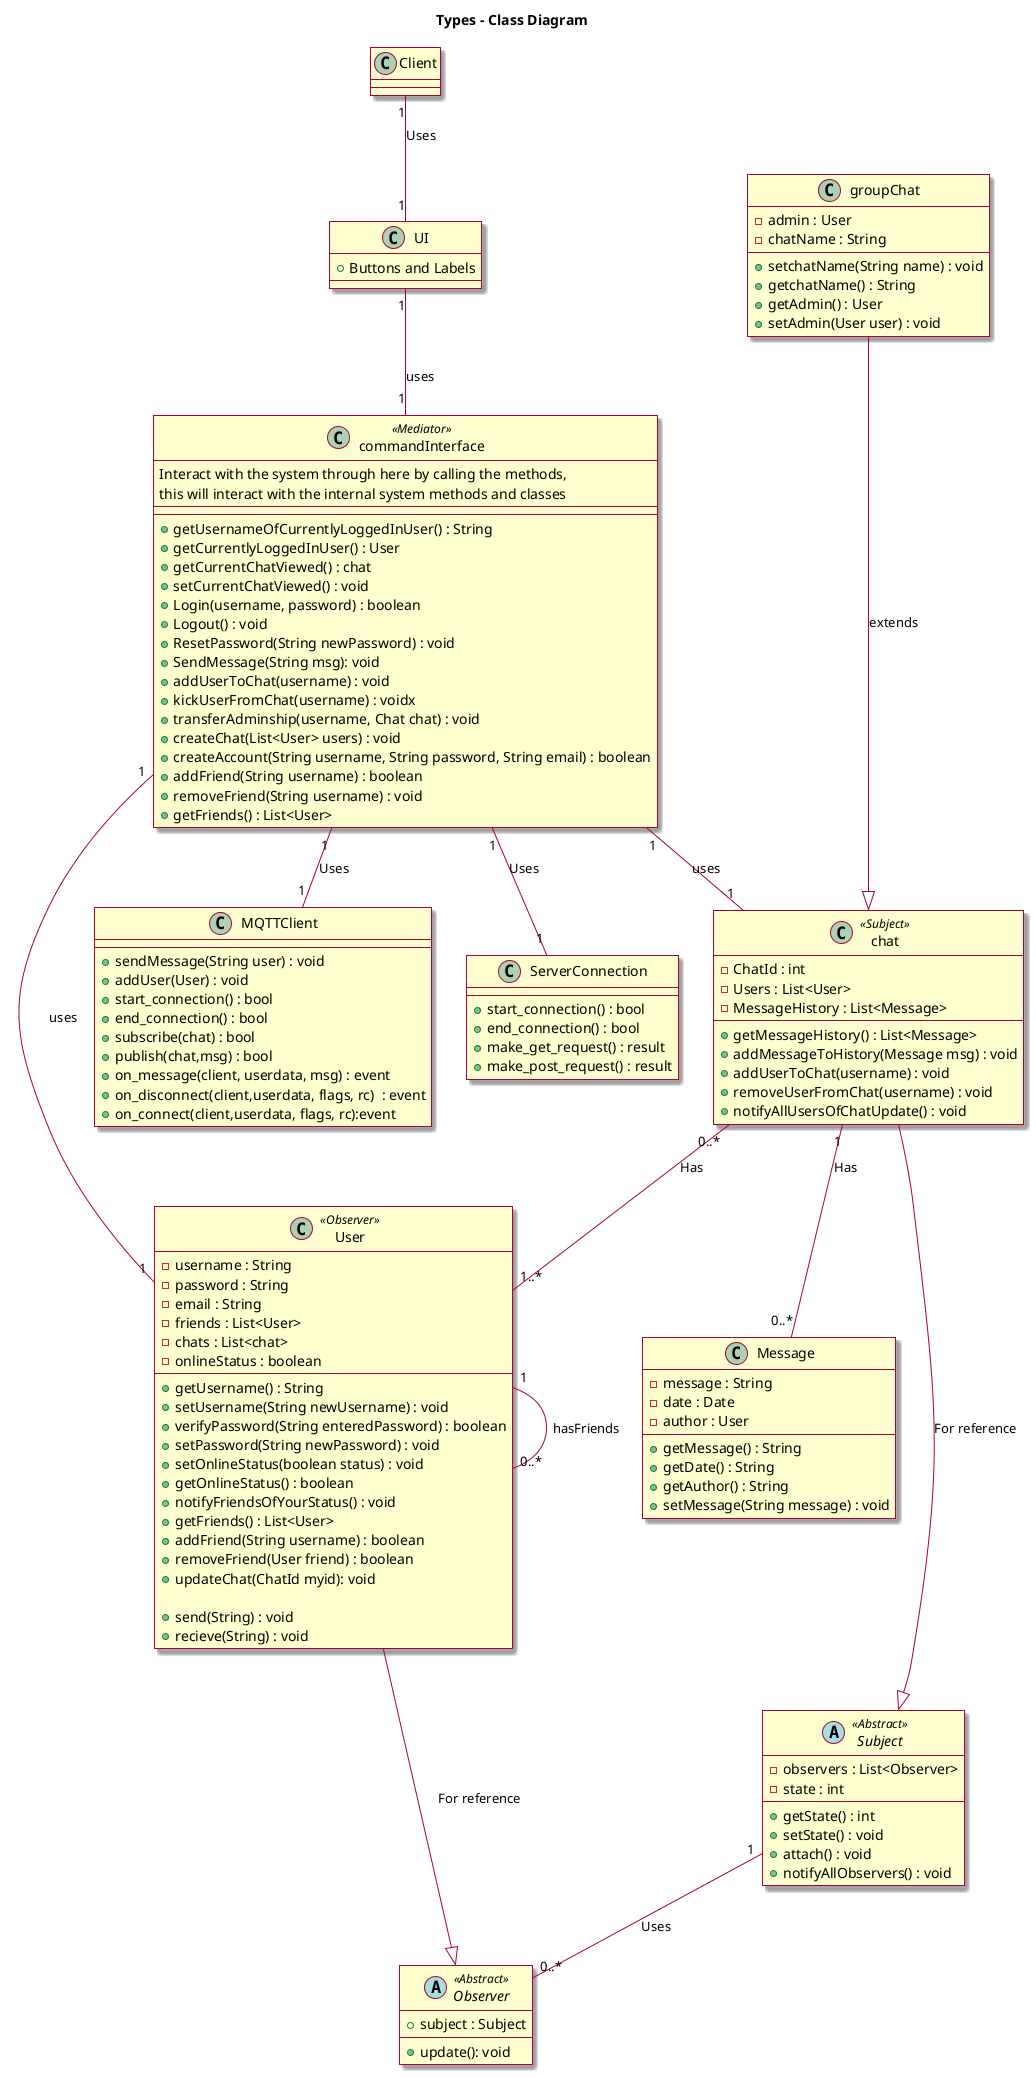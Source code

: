 @startuml

skin rose

title Types - Class Diagram


skinparam componentStyle uml2
class Client{}
Client "1"--"1" UI: Uses

class Message{
    - message : String
    - date : Date
    - author : User
    +getMessage() : String
    +getDate() : String
    +getAuthor() : String
    +setMessage(String message) : void
}

class User <<Observer>> {
    -username : String
    -password : String
    -email : String
    -friends : List<User>
    -chats : List<chat>
    -onlineStatus : boolean

    +getUsername() : String
    +setUsername(String newUsername) : void
    +verifyPassword(String enteredPassword) : boolean
    +setPassword(String newPassword) : void
    +setOnlineStatus(boolean status) : void
    +getOnlineStatus() : boolean
    +notifyFriendsOfYourStatus() : void
    +getFriends() : List<User>
    +addFriend(String username) : boolean
    +removeFriend(User friend) : boolean
    +updateChat(ChatId myid): void

    +send(String) : void
    +recieve(String) : void
}

User "1"--"0..*" User : hasFriends

Class MQTTClient {
    +sendMessage(String user) : void
    +addUser(User) : void
    +start_connection() : bool
    +end_connection() : bool
    +subscribe(chat) : bool
    +publish(chat,msg) : bool
    +on_message(client, userdata, msg) : event
    +on_disconnect(client,userdata, flags, rc)  : event
    +on_connect(client,userdata, flags, rc):event
}

commandInterface "1"--"1" MQTTClient: Uses

Class ServerConnection {
    +start_connection() : bool
    +end_connection() : bool
    +make_get_request() : result
    +make_post_request() : result
 }
 
 commandInterface "1"--"1" ServerConnection: Uses

Abstract Observer <<Abstract>> {
    +subject : Subject
    +update(): void
}

Abstract Subject <<Abstract>> {
    -observers : List<Observer>
    -state : int
    +getState() : int
    +setState() : void
    +attach() : void
    +notifyAllObservers() : void
}

Subject "1"--"0..*" Observer : Uses


Class groupChat {
    -admin : User
    -chatName : String
    +setchatName(String name) : void
    +getchatName() : String
    +getAdmin() : User
    +setAdmin(User user) : void
}

Class chat <<Subject>> {
    -ChatId : int
    -Users : List<User>
    -MessageHistory : List<Message>
    +getMessageHistory() : List<Message>
    +addMessageToHistory(Message msg) : void
    +addUserToChat(username) : void
    +removeUserFromChat(username) : void
    +notifyAllUsersOfChatUpdate() : void
}

chat "0..*" -- "1..*" User : Has

chat "1" -- "0..*" Message : Has

groupChat---|> chat : extends

chat ---|> Subject : For reference
User ---|> Observer : For reference

class commandInterface <<Mediator>> {
    Interact with the system through here by calling the methods,
    this will interact with the internal system methods and classes
    --
    --
    +getUsernameOfCurrentlyLoggedInUser() : String
    +getCurrentlyLoggedInUser() : User
    +getCurrentChatViewed() : chat
    +setCurrentChatViewed() : void
    +Login(username, password) : boolean
    +Logout() : void
    +ResetPassword(String newPassword) : void
    +SendMessage(String msg): void
    +addUserToChat(username) : void
    +kickUserFromChat(username) : voidx
    +transferAdminship(username, Chat chat) : void
    +createChat(List<User> users) : void
    +createAccount(String username, String password, String email) : boolean
    +addFriend(String username) : boolean
    +removeFriend(String username) : void
    +getFriends() : List<User>
}

commandInterface "1" -- "1" User : uses
commandInterface "1" -- "1" chat: uses

class UI {
    +Buttons and Labels
}

UI "1" -- "1" commandInterface : uses

@enduml